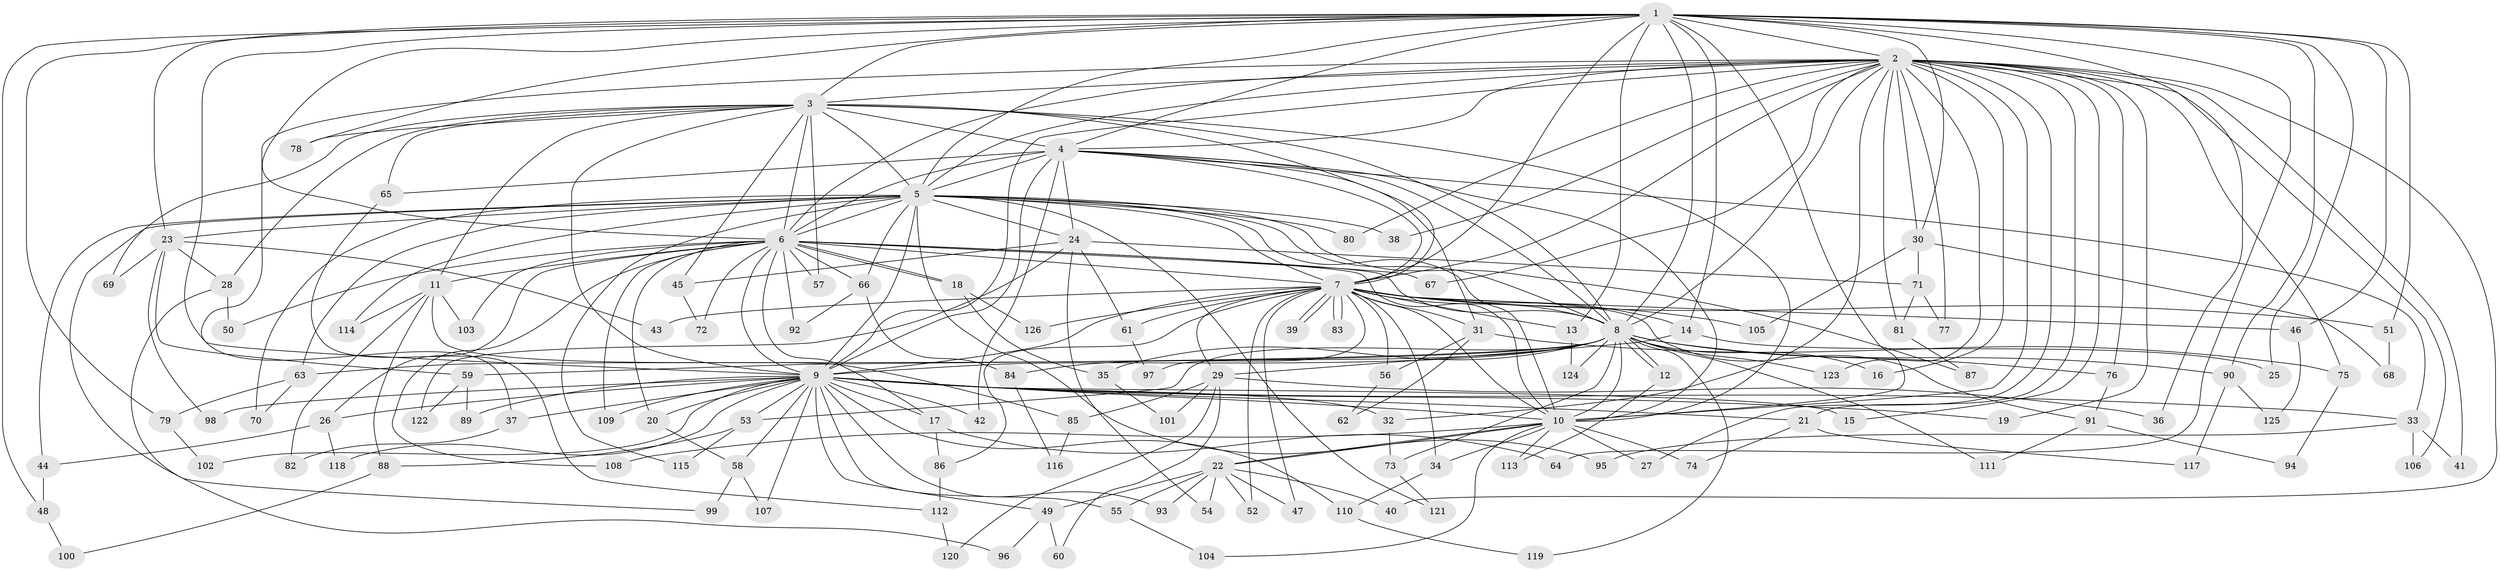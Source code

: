 // Generated by graph-tools (version 1.1) at 2025/01/03/09/25 03:01:13]
// undirected, 126 vertices, 277 edges
graph export_dot {
graph [start="1"]
  node [color=gray90,style=filled];
  1;
  2;
  3;
  4;
  5;
  6;
  7;
  8;
  9;
  10;
  11;
  12;
  13;
  14;
  15;
  16;
  17;
  18;
  19;
  20;
  21;
  22;
  23;
  24;
  25;
  26;
  27;
  28;
  29;
  30;
  31;
  32;
  33;
  34;
  35;
  36;
  37;
  38;
  39;
  40;
  41;
  42;
  43;
  44;
  45;
  46;
  47;
  48;
  49;
  50;
  51;
  52;
  53;
  54;
  55;
  56;
  57;
  58;
  59;
  60;
  61;
  62;
  63;
  64;
  65;
  66;
  67;
  68;
  69;
  70;
  71;
  72;
  73;
  74;
  75;
  76;
  77;
  78;
  79;
  80;
  81;
  82;
  83;
  84;
  85;
  86;
  87;
  88;
  89;
  90;
  91;
  92;
  93;
  94;
  95;
  96;
  97;
  98;
  99;
  100;
  101;
  102;
  103;
  104;
  105;
  106;
  107;
  108;
  109;
  110;
  111;
  112;
  113;
  114;
  115;
  116;
  117;
  118;
  119;
  120;
  121;
  122;
  123;
  124;
  125;
  126;
  1 -- 2;
  1 -- 3;
  1 -- 4;
  1 -- 5;
  1 -- 6;
  1 -- 7;
  1 -- 8;
  1 -- 9;
  1 -- 10;
  1 -- 13;
  1 -- 14;
  1 -- 23;
  1 -- 25;
  1 -- 30;
  1 -- 36;
  1 -- 46;
  1 -- 48;
  1 -- 51;
  1 -- 64;
  1 -- 78;
  1 -- 79;
  1 -- 90;
  2 -- 3;
  2 -- 4;
  2 -- 5;
  2 -- 6;
  2 -- 7;
  2 -- 8;
  2 -- 9;
  2 -- 10;
  2 -- 15;
  2 -- 16;
  2 -- 19;
  2 -- 21;
  2 -- 27;
  2 -- 30;
  2 -- 32;
  2 -- 37;
  2 -- 38;
  2 -- 40;
  2 -- 41;
  2 -- 67;
  2 -- 75;
  2 -- 76;
  2 -- 77;
  2 -- 80;
  2 -- 81;
  2 -- 106;
  2 -- 123;
  3 -- 4;
  3 -- 5;
  3 -- 6;
  3 -- 7;
  3 -- 8;
  3 -- 9;
  3 -- 10;
  3 -- 11;
  3 -- 28;
  3 -- 45;
  3 -- 57;
  3 -- 65;
  3 -- 69;
  3 -- 78;
  4 -- 5;
  4 -- 6;
  4 -- 7;
  4 -- 8;
  4 -- 9;
  4 -- 10;
  4 -- 24;
  4 -- 31;
  4 -- 33;
  4 -- 42;
  4 -- 65;
  5 -- 6;
  5 -- 7;
  5 -- 8;
  5 -- 9;
  5 -- 10;
  5 -- 23;
  5 -- 24;
  5 -- 38;
  5 -- 44;
  5 -- 63;
  5 -- 66;
  5 -- 70;
  5 -- 80;
  5 -- 87;
  5 -- 95;
  5 -- 99;
  5 -- 114;
  5 -- 115;
  5 -- 121;
  6 -- 7;
  6 -- 8;
  6 -- 9;
  6 -- 10;
  6 -- 11;
  6 -- 17;
  6 -- 18;
  6 -- 18;
  6 -- 20;
  6 -- 26;
  6 -- 50;
  6 -- 57;
  6 -- 66;
  6 -- 67;
  6 -- 72;
  6 -- 92;
  6 -- 103;
  6 -- 108;
  6 -- 109;
  7 -- 8;
  7 -- 9;
  7 -- 10;
  7 -- 13;
  7 -- 14;
  7 -- 29;
  7 -- 31;
  7 -- 34;
  7 -- 39;
  7 -- 39;
  7 -- 43;
  7 -- 46;
  7 -- 47;
  7 -- 51;
  7 -- 52;
  7 -- 56;
  7 -- 61;
  7 -- 83;
  7 -- 83;
  7 -- 86;
  7 -- 91;
  7 -- 97;
  7 -- 105;
  7 -- 126;
  8 -- 9;
  8 -- 10;
  8 -- 12;
  8 -- 12;
  8 -- 16;
  8 -- 35;
  8 -- 53;
  8 -- 59;
  8 -- 63;
  8 -- 73;
  8 -- 76;
  8 -- 84;
  8 -- 90;
  8 -- 111;
  8 -- 119;
  8 -- 123;
  8 -- 124;
  9 -- 10;
  9 -- 15;
  9 -- 17;
  9 -- 19;
  9 -- 20;
  9 -- 21;
  9 -- 26;
  9 -- 32;
  9 -- 33;
  9 -- 37;
  9 -- 42;
  9 -- 49;
  9 -- 53;
  9 -- 55;
  9 -- 58;
  9 -- 89;
  9 -- 93;
  9 -- 98;
  9 -- 102;
  9 -- 107;
  9 -- 109;
  9 -- 110;
  9 -- 118;
  10 -- 22;
  10 -- 22;
  10 -- 27;
  10 -- 34;
  10 -- 74;
  10 -- 104;
  10 -- 108;
  10 -- 113;
  11 -- 82;
  11 -- 85;
  11 -- 88;
  11 -- 103;
  11 -- 114;
  12 -- 113;
  13 -- 124;
  14 -- 25;
  14 -- 29;
  17 -- 64;
  17 -- 86;
  18 -- 35;
  18 -- 126;
  20 -- 58;
  21 -- 74;
  21 -- 117;
  22 -- 40;
  22 -- 47;
  22 -- 49;
  22 -- 52;
  22 -- 54;
  22 -- 55;
  22 -- 93;
  23 -- 28;
  23 -- 43;
  23 -- 59;
  23 -- 69;
  23 -- 98;
  24 -- 45;
  24 -- 54;
  24 -- 61;
  24 -- 71;
  24 -- 122;
  26 -- 44;
  26 -- 118;
  28 -- 50;
  28 -- 96;
  29 -- 36;
  29 -- 60;
  29 -- 85;
  29 -- 101;
  29 -- 120;
  30 -- 68;
  30 -- 71;
  30 -- 105;
  31 -- 56;
  31 -- 62;
  31 -- 75;
  32 -- 73;
  33 -- 41;
  33 -- 95;
  33 -- 106;
  34 -- 110;
  35 -- 101;
  37 -- 82;
  44 -- 48;
  45 -- 72;
  46 -- 125;
  48 -- 100;
  49 -- 60;
  49 -- 96;
  51 -- 68;
  53 -- 88;
  53 -- 115;
  55 -- 104;
  56 -- 62;
  58 -- 99;
  58 -- 107;
  59 -- 89;
  59 -- 122;
  61 -- 97;
  63 -- 70;
  63 -- 79;
  65 -- 112;
  66 -- 84;
  66 -- 92;
  71 -- 77;
  71 -- 81;
  73 -- 121;
  75 -- 94;
  76 -- 91;
  79 -- 102;
  81 -- 87;
  84 -- 116;
  85 -- 116;
  86 -- 112;
  88 -- 100;
  90 -- 117;
  90 -- 125;
  91 -- 94;
  91 -- 111;
  110 -- 119;
  112 -- 120;
}
